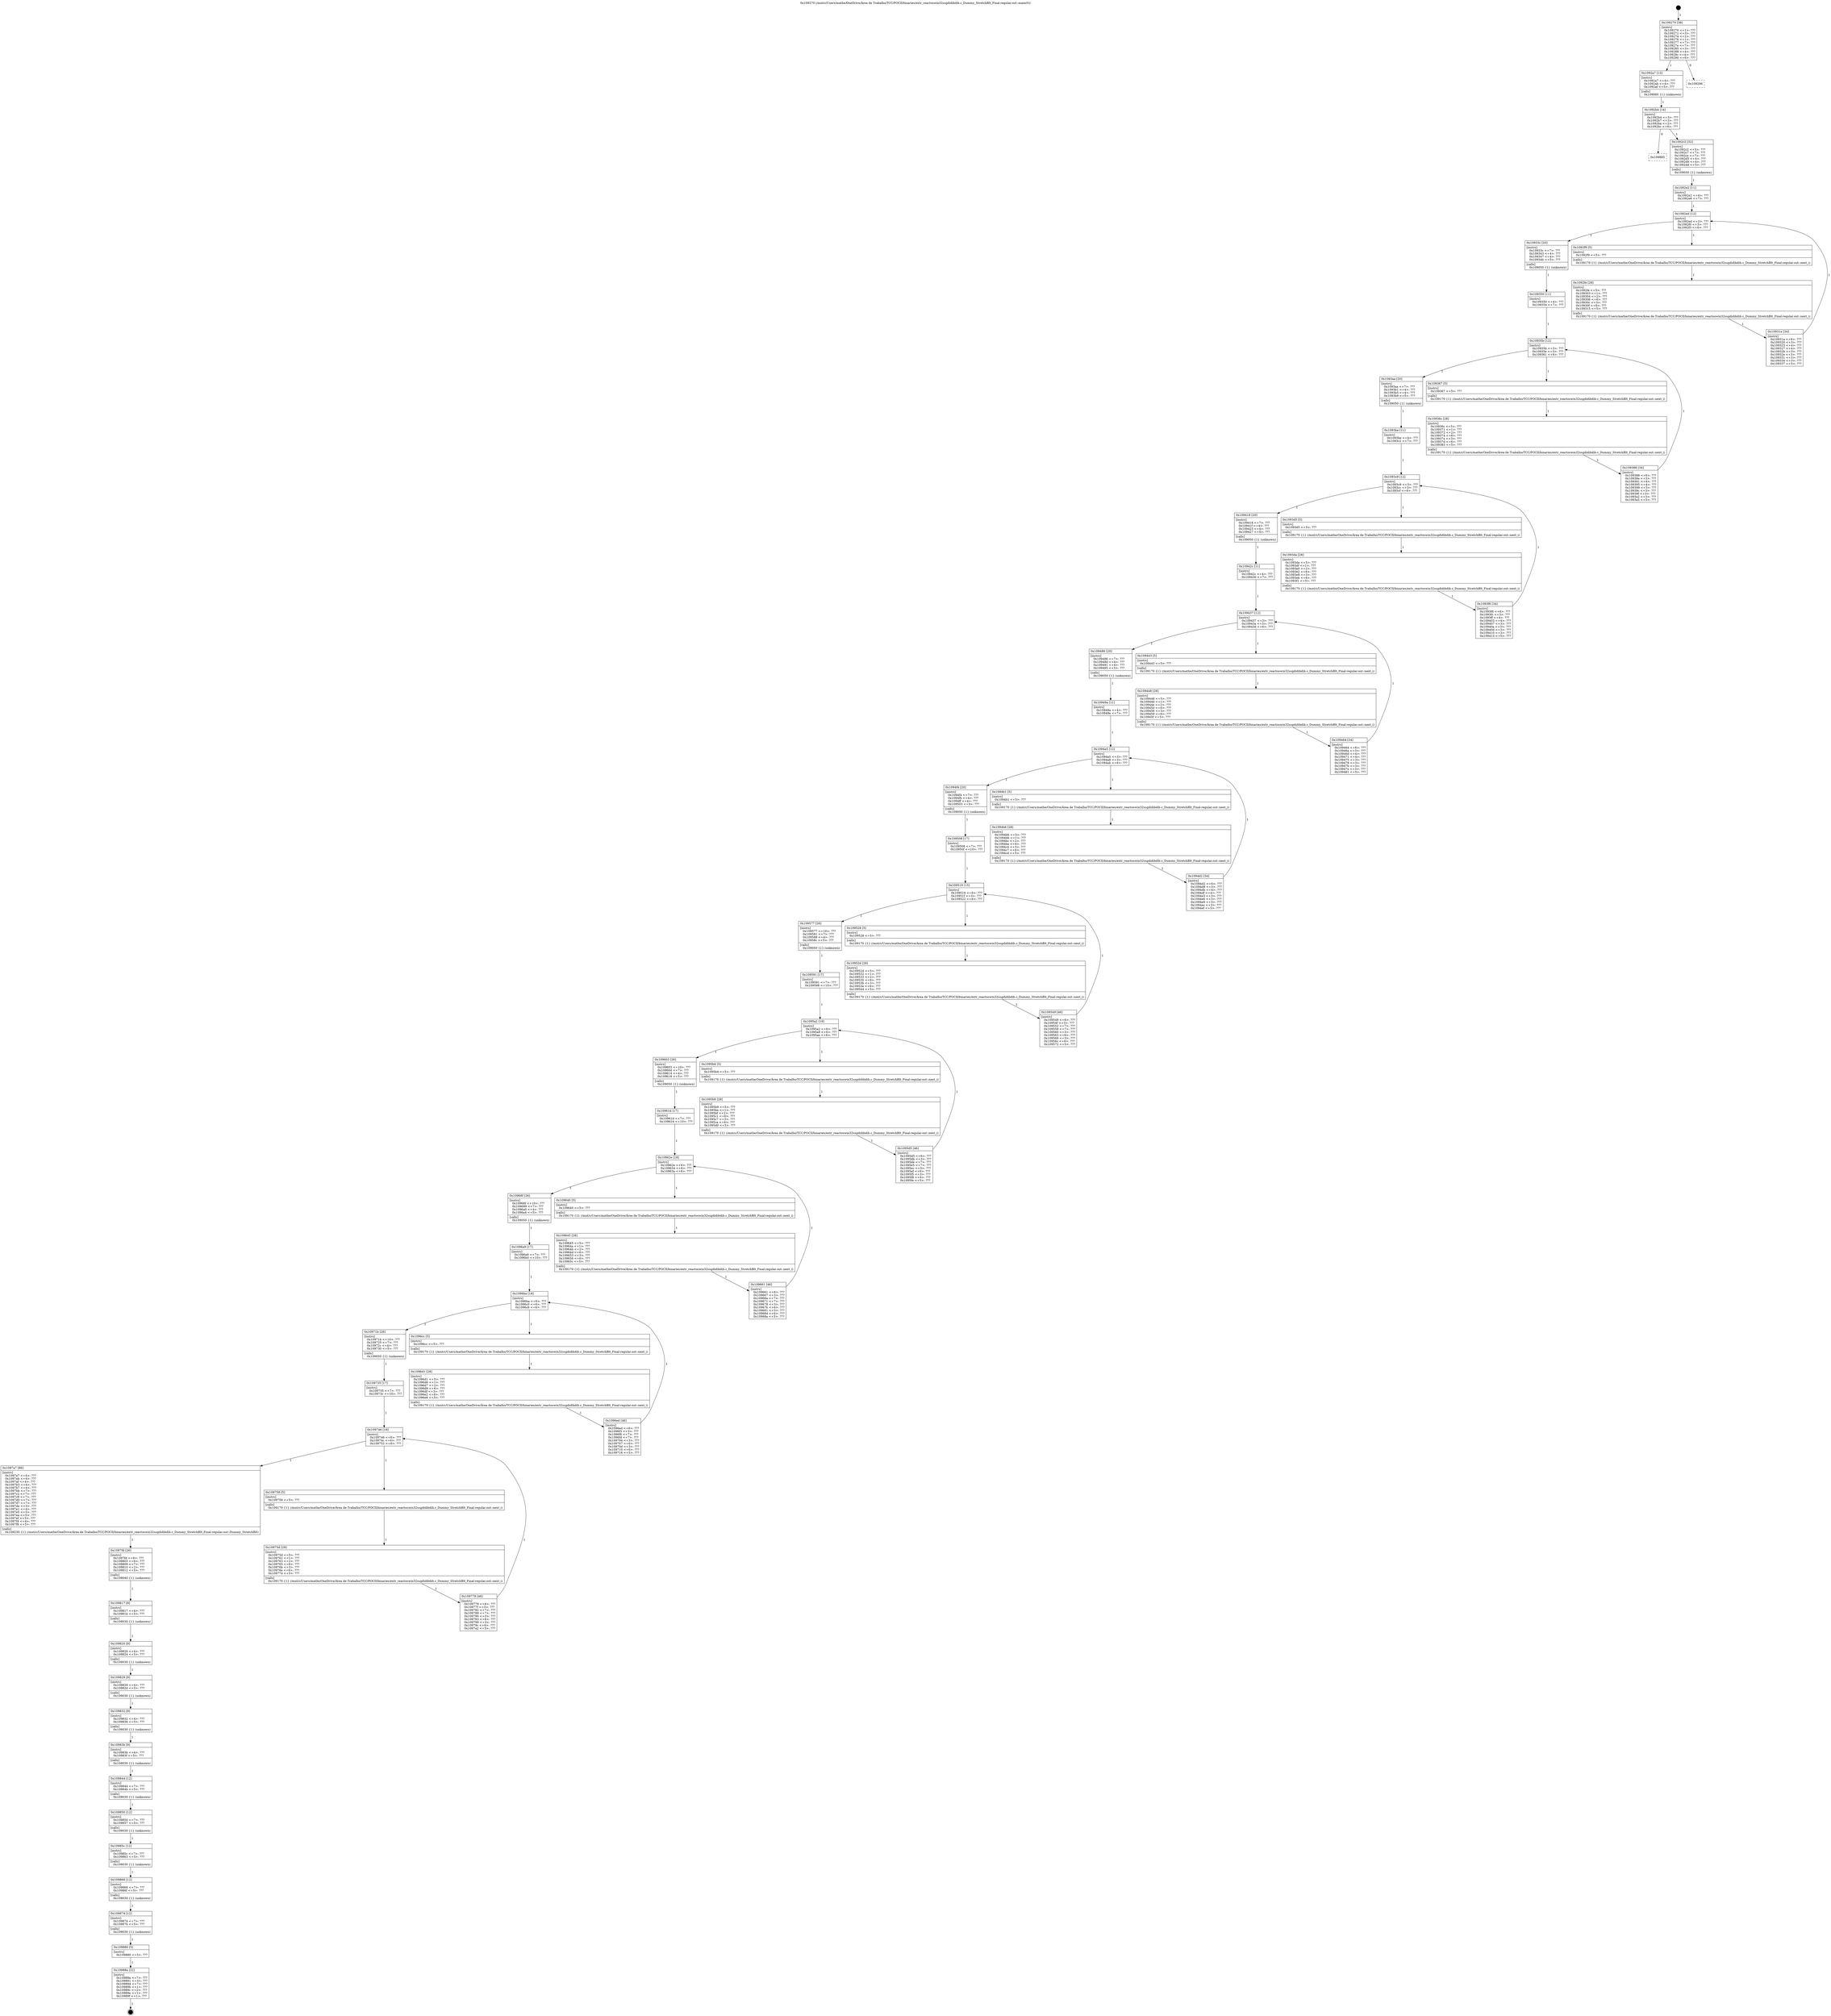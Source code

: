 digraph "0x109270" {
  label = "0x109270 (/mnt/c/Users/mathe/OneDrive/Área de Trabalho/TCC/POCII/binaries/extr_reactoswin32ssgdidibdib.c_Dummy_StretchBlt_Final-regular.out::main(0))"
  labelloc = "t"
  node[shape=record]

  Entry [label="",width=0.3,height=0.3,shape=circle,fillcolor=black,style=filled]
  "0x109270" [label="{
     0x109270 [38]\l
     | [instrs]\l
     &nbsp;&nbsp;0x109270 \<+1\>: ???\l
     &nbsp;&nbsp;0x109271 \<+3\>: ???\l
     &nbsp;&nbsp;0x109274 \<+2\>: ???\l
     &nbsp;&nbsp;0x109276 \<+1\>: ???\l
     &nbsp;&nbsp;0x109277 \<+7\>: ???\l
     &nbsp;&nbsp;0x10927e \<+7\>: ???\l
     &nbsp;&nbsp;0x109285 \<+3\>: ???\l
     &nbsp;&nbsp;0x109288 \<+4\>: ???\l
     &nbsp;&nbsp;0x10928c \<+4\>: ???\l
     &nbsp;&nbsp;0x109290 \<+6\>: ???\l
  }"]
  "0x1092a7" [label="{
     0x1092a7 [13]\l
     | [instrs]\l
     &nbsp;&nbsp;0x1092a7 \<+4\>: ???\l
     &nbsp;&nbsp;0x1092ab \<+4\>: ???\l
     &nbsp;&nbsp;0x1092af \<+5\>: ???\l
     | [calls]\l
     &nbsp;&nbsp;0x109060 \{1\} (unknown)\l
  }"]
  "0x109296" [label="{
     0x109296\l
  }", style=dashed]
  "0x1092b4" [label="{
     0x1092b4 [14]\l
     | [instrs]\l
     &nbsp;&nbsp;0x1092b4 \<+3\>: ???\l
     &nbsp;&nbsp;0x1092b7 \<+3\>: ???\l
     &nbsp;&nbsp;0x1092ba \<+2\>: ???\l
     &nbsp;&nbsp;0x1092bc \<+6\>: ???\l
  }"]
  "0x109885" [label="{
     0x109885\l
  }", style=dashed]
  "0x1092c2" [label="{
     0x1092c2 [32]\l
     | [instrs]\l
     &nbsp;&nbsp;0x1092c2 \<+5\>: ???\l
     &nbsp;&nbsp;0x1092c7 \<+7\>: ???\l
     &nbsp;&nbsp;0x1092ce \<+7\>: ???\l
     &nbsp;&nbsp;0x1092d5 \<+4\>: ???\l
     &nbsp;&nbsp;0x1092d9 \<+4\>: ???\l
     &nbsp;&nbsp;0x1092dd \<+5\>: ???\l
     | [calls]\l
     &nbsp;&nbsp;0x109050 \{1\} (unknown)\l
  }"]
  Exit [label="",width=0.3,height=0.3,shape=circle,fillcolor=black,style=filled,peripheries=2]
  "0x1092ed" [label="{
     0x1092ed [12]\l
     | [instrs]\l
     &nbsp;&nbsp;0x1092ed \<+3\>: ???\l
     &nbsp;&nbsp;0x1092f0 \<+3\>: ???\l
     &nbsp;&nbsp;0x1092f3 \<+6\>: ???\l
  }"]
  "0x10933c" [label="{
     0x10933c [20]\l
     | [instrs]\l
     &nbsp;&nbsp;0x10933c \<+7\>: ???\l
     &nbsp;&nbsp;0x109343 \<+4\>: ???\l
     &nbsp;&nbsp;0x109347 \<+4\>: ???\l
     &nbsp;&nbsp;0x10934b \<+5\>: ???\l
     | [calls]\l
     &nbsp;&nbsp;0x109050 \{1\} (unknown)\l
  }"]
  "0x1092f9" [label="{
     0x1092f9 [5]\l
     | [instrs]\l
     &nbsp;&nbsp;0x1092f9 \<+5\>: ???\l
     | [calls]\l
     &nbsp;&nbsp;0x109170 \{1\} (/mnt/c/Users/mathe/OneDrive/Área de Trabalho/TCC/POCII/binaries/extr_reactoswin32ssgdidibdib.c_Dummy_StretchBlt_Final-regular.out::next_i)\l
  }"]
  "0x1092fe" [label="{
     0x1092fe [28]\l
     | [instrs]\l
     &nbsp;&nbsp;0x1092fe \<+5\>: ???\l
     &nbsp;&nbsp;0x109303 \<+1\>: ???\l
     &nbsp;&nbsp;0x109304 \<+2\>: ???\l
     &nbsp;&nbsp;0x109306 \<+6\>: ???\l
     &nbsp;&nbsp;0x10930c \<+3\>: ???\l
     &nbsp;&nbsp;0x10930f \<+6\>: ???\l
     &nbsp;&nbsp;0x109315 \<+5\>: ???\l
     | [calls]\l
     &nbsp;&nbsp;0x109170 \{1\} (/mnt/c/Users/mathe/OneDrive/Área de Trabalho/TCC/POCII/binaries/extr_reactoswin32ssgdidibdib.c_Dummy_StretchBlt_Final-regular.out::next_i)\l
  }"]
  "0x10931a" [label="{
     0x10931a [34]\l
     | [instrs]\l
     &nbsp;&nbsp;0x10931a \<+6\>: ???\l
     &nbsp;&nbsp;0x109320 \<+3\>: ???\l
     &nbsp;&nbsp;0x109323 \<+4\>: ???\l
     &nbsp;&nbsp;0x109327 \<+4\>: ???\l
     &nbsp;&nbsp;0x10932b \<+3\>: ???\l
     &nbsp;&nbsp;0x10932e \<+3\>: ???\l
     &nbsp;&nbsp;0x109331 \<+3\>: ???\l
     &nbsp;&nbsp;0x109334 \<+3\>: ???\l
     &nbsp;&nbsp;0x109337 \<+5\>: ???\l
  }"]
  "0x1092e2" [label="{
     0x1092e2 [11]\l
     | [instrs]\l
     &nbsp;&nbsp;0x1092e2 \<+4\>: ???\l
     &nbsp;&nbsp;0x1092e6 \<+7\>: ???\l
  }"]
  "0x10935b" [label="{
     0x10935b [12]\l
     | [instrs]\l
     &nbsp;&nbsp;0x10935b \<+3\>: ???\l
     &nbsp;&nbsp;0x10935e \<+3\>: ???\l
     &nbsp;&nbsp;0x109361 \<+6\>: ???\l
  }"]
  "0x1093aa" [label="{
     0x1093aa [20]\l
     | [instrs]\l
     &nbsp;&nbsp;0x1093aa \<+7\>: ???\l
     &nbsp;&nbsp;0x1093b1 \<+4\>: ???\l
     &nbsp;&nbsp;0x1093b5 \<+4\>: ???\l
     &nbsp;&nbsp;0x1093b9 \<+5\>: ???\l
     | [calls]\l
     &nbsp;&nbsp;0x109050 \{1\} (unknown)\l
  }"]
  "0x109367" [label="{
     0x109367 [5]\l
     | [instrs]\l
     &nbsp;&nbsp;0x109367 \<+5\>: ???\l
     | [calls]\l
     &nbsp;&nbsp;0x109170 \{1\} (/mnt/c/Users/mathe/OneDrive/Área de Trabalho/TCC/POCII/binaries/extr_reactoswin32ssgdidibdib.c_Dummy_StretchBlt_Final-regular.out::next_i)\l
  }"]
  "0x10936c" [label="{
     0x10936c [28]\l
     | [instrs]\l
     &nbsp;&nbsp;0x10936c \<+5\>: ???\l
     &nbsp;&nbsp;0x109371 \<+1\>: ???\l
     &nbsp;&nbsp;0x109372 \<+2\>: ???\l
     &nbsp;&nbsp;0x109374 \<+6\>: ???\l
     &nbsp;&nbsp;0x10937a \<+3\>: ???\l
     &nbsp;&nbsp;0x10937d \<+6\>: ???\l
     &nbsp;&nbsp;0x109383 \<+5\>: ???\l
     | [calls]\l
     &nbsp;&nbsp;0x109170 \{1\} (/mnt/c/Users/mathe/OneDrive/Área de Trabalho/TCC/POCII/binaries/extr_reactoswin32ssgdidibdib.c_Dummy_StretchBlt_Final-regular.out::next_i)\l
  }"]
  "0x109388" [label="{
     0x109388 [34]\l
     | [instrs]\l
     &nbsp;&nbsp;0x109388 \<+6\>: ???\l
     &nbsp;&nbsp;0x10938e \<+3\>: ???\l
     &nbsp;&nbsp;0x109391 \<+4\>: ???\l
     &nbsp;&nbsp;0x109395 \<+4\>: ???\l
     &nbsp;&nbsp;0x109399 \<+3\>: ???\l
     &nbsp;&nbsp;0x10939c \<+3\>: ???\l
     &nbsp;&nbsp;0x10939f \<+3\>: ???\l
     &nbsp;&nbsp;0x1093a2 \<+3\>: ???\l
     &nbsp;&nbsp;0x1093a5 \<+5\>: ???\l
  }"]
  "0x109350" [label="{
     0x109350 [11]\l
     | [instrs]\l
     &nbsp;&nbsp;0x109350 \<+4\>: ???\l
     &nbsp;&nbsp;0x109354 \<+7\>: ???\l
  }"]
  "0x1093c9" [label="{
     0x1093c9 [12]\l
     | [instrs]\l
     &nbsp;&nbsp;0x1093c9 \<+3\>: ???\l
     &nbsp;&nbsp;0x1093cc \<+3\>: ???\l
     &nbsp;&nbsp;0x1093cf \<+6\>: ???\l
  }"]
  "0x109418" [label="{
     0x109418 [20]\l
     | [instrs]\l
     &nbsp;&nbsp;0x109418 \<+7\>: ???\l
     &nbsp;&nbsp;0x10941f \<+4\>: ???\l
     &nbsp;&nbsp;0x109423 \<+4\>: ???\l
     &nbsp;&nbsp;0x109427 \<+5\>: ???\l
     | [calls]\l
     &nbsp;&nbsp;0x109050 \{1\} (unknown)\l
  }"]
  "0x1093d5" [label="{
     0x1093d5 [5]\l
     | [instrs]\l
     &nbsp;&nbsp;0x1093d5 \<+5\>: ???\l
     | [calls]\l
     &nbsp;&nbsp;0x109170 \{1\} (/mnt/c/Users/mathe/OneDrive/Área de Trabalho/TCC/POCII/binaries/extr_reactoswin32ssgdidibdib.c_Dummy_StretchBlt_Final-regular.out::next_i)\l
  }"]
  "0x1093da" [label="{
     0x1093da [28]\l
     | [instrs]\l
     &nbsp;&nbsp;0x1093da \<+5\>: ???\l
     &nbsp;&nbsp;0x1093df \<+1\>: ???\l
     &nbsp;&nbsp;0x1093e0 \<+2\>: ???\l
     &nbsp;&nbsp;0x1093e2 \<+6\>: ???\l
     &nbsp;&nbsp;0x1093e8 \<+3\>: ???\l
     &nbsp;&nbsp;0x1093eb \<+6\>: ???\l
     &nbsp;&nbsp;0x1093f1 \<+5\>: ???\l
     | [calls]\l
     &nbsp;&nbsp;0x109170 \{1\} (/mnt/c/Users/mathe/OneDrive/Área de Trabalho/TCC/POCII/binaries/extr_reactoswin32ssgdidibdib.c_Dummy_StretchBlt_Final-regular.out::next_i)\l
  }"]
  "0x1093f6" [label="{
     0x1093f6 [34]\l
     | [instrs]\l
     &nbsp;&nbsp;0x1093f6 \<+6\>: ???\l
     &nbsp;&nbsp;0x1093fc \<+3\>: ???\l
     &nbsp;&nbsp;0x1093ff \<+4\>: ???\l
     &nbsp;&nbsp;0x109403 \<+4\>: ???\l
     &nbsp;&nbsp;0x109407 \<+3\>: ???\l
     &nbsp;&nbsp;0x10940a \<+3\>: ???\l
     &nbsp;&nbsp;0x10940d \<+3\>: ???\l
     &nbsp;&nbsp;0x109410 \<+3\>: ???\l
     &nbsp;&nbsp;0x109413 \<+5\>: ???\l
  }"]
  "0x1093be" [label="{
     0x1093be [11]\l
     | [instrs]\l
     &nbsp;&nbsp;0x1093be \<+4\>: ???\l
     &nbsp;&nbsp;0x1093c2 \<+7\>: ???\l
  }"]
  "0x109437" [label="{
     0x109437 [12]\l
     | [instrs]\l
     &nbsp;&nbsp;0x109437 \<+3\>: ???\l
     &nbsp;&nbsp;0x10943a \<+3\>: ???\l
     &nbsp;&nbsp;0x10943d \<+6\>: ???\l
  }"]
  "0x109486" [label="{
     0x109486 [20]\l
     | [instrs]\l
     &nbsp;&nbsp;0x109486 \<+7\>: ???\l
     &nbsp;&nbsp;0x10948d \<+4\>: ???\l
     &nbsp;&nbsp;0x109491 \<+4\>: ???\l
     &nbsp;&nbsp;0x109495 \<+5\>: ???\l
     | [calls]\l
     &nbsp;&nbsp;0x109050 \{1\} (unknown)\l
  }"]
  "0x109443" [label="{
     0x109443 [5]\l
     | [instrs]\l
     &nbsp;&nbsp;0x109443 \<+5\>: ???\l
     | [calls]\l
     &nbsp;&nbsp;0x109170 \{1\} (/mnt/c/Users/mathe/OneDrive/Área de Trabalho/TCC/POCII/binaries/extr_reactoswin32ssgdidibdib.c_Dummy_StretchBlt_Final-regular.out::next_i)\l
  }"]
  "0x109448" [label="{
     0x109448 [28]\l
     | [instrs]\l
     &nbsp;&nbsp;0x109448 \<+5\>: ???\l
     &nbsp;&nbsp;0x10944d \<+1\>: ???\l
     &nbsp;&nbsp;0x10944e \<+2\>: ???\l
     &nbsp;&nbsp;0x109450 \<+6\>: ???\l
     &nbsp;&nbsp;0x109456 \<+3\>: ???\l
     &nbsp;&nbsp;0x109459 \<+6\>: ???\l
     &nbsp;&nbsp;0x10945f \<+5\>: ???\l
     | [calls]\l
     &nbsp;&nbsp;0x109170 \{1\} (/mnt/c/Users/mathe/OneDrive/Área de Trabalho/TCC/POCII/binaries/extr_reactoswin32ssgdidibdib.c_Dummy_StretchBlt_Final-regular.out::next_i)\l
  }"]
  "0x109464" [label="{
     0x109464 [34]\l
     | [instrs]\l
     &nbsp;&nbsp;0x109464 \<+6\>: ???\l
     &nbsp;&nbsp;0x10946a \<+3\>: ???\l
     &nbsp;&nbsp;0x10946d \<+4\>: ???\l
     &nbsp;&nbsp;0x109471 \<+4\>: ???\l
     &nbsp;&nbsp;0x109475 \<+3\>: ???\l
     &nbsp;&nbsp;0x109478 \<+3\>: ???\l
     &nbsp;&nbsp;0x10947b \<+3\>: ???\l
     &nbsp;&nbsp;0x10947e \<+3\>: ???\l
     &nbsp;&nbsp;0x109481 \<+5\>: ???\l
  }"]
  "0x10942c" [label="{
     0x10942c [11]\l
     | [instrs]\l
     &nbsp;&nbsp;0x10942c \<+4\>: ???\l
     &nbsp;&nbsp;0x109430 \<+7\>: ???\l
  }"]
  "0x1094a5" [label="{
     0x1094a5 [12]\l
     | [instrs]\l
     &nbsp;&nbsp;0x1094a5 \<+3\>: ???\l
     &nbsp;&nbsp;0x1094a8 \<+3\>: ???\l
     &nbsp;&nbsp;0x1094ab \<+6\>: ???\l
  }"]
  "0x1094f4" [label="{
     0x1094f4 [20]\l
     | [instrs]\l
     &nbsp;&nbsp;0x1094f4 \<+7\>: ???\l
     &nbsp;&nbsp;0x1094fb \<+4\>: ???\l
     &nbsp;&nbsp;0x1094ff \<+4\>: ???\l
     &nbsp;&nbsp;0x109503 \<+5\>: ???\l
     | [calls]\l
     &nbsp;&nbsp;0x109050 \{1\} (unknown)\l
  }"]
  "0x1094b1" [label="{
     0x1094b1 [5]\l
     | [instrs]\l
     &nbsp;&nbsp;0x1094b1 \<+5\>: ???\l
     | [calls]\l
     &nbsp;&nbsp;0x109170 \{1\} (/mnt/c/Users/mathe/OneDrive/Área de Trabalho/TCC/POCII/binaries/extr_reactoswin32ssgdidibdib.c_Dummy_StretchBlt_Final-regular.out::next_i)\l
  }"]
  "0x1094b6" [label="{
     0x1094b6 [28]\l
     | [instrs]\l
     &nbsp;&nbsp;0x1094b6 \<+5\>: ???\l
     &nbsp;&nbsp;0x1094bb \<+1\>: ???\l
     &nbsp;&nbsp;0x1094bc \<+2\>: ???\l
     &nbsp;&nbsp;0x1094be \<+6\>: ???\l
     &nbsp;&nbsp;0x1094c4 \<+3\>: ???\l
     &nbsp;&nbsp;0x1094c7 \<+6\>: ???\l
     &nbsp;&nbsp;0x1094cd \<+5\>: ???\l
     | [calls]\l
     &nbsp;&nbsp;0x109170 \{1\} (/mnt/c/Users/mathe/OneDrive/Área de Trabalho/TCC/POCII/binaries/extr_reactoswin32ssgdidibdib.c_Dummy_StretchBlt_Final-regular.out::next_i)\l
  }"]
  "0x1094d2" [label="{
     0x1094d2 [34]\l
     | [instrs]\l
     &nbsp;&nbsp;0x1094d2 \<+6\>: ???\l
     &nbsp;&nbsp;0x1094d8 \<+3\>: ???\l
     &nbsp;&nbsp;0x1094db \<+4\>: ???\l
     &nbsp;&nbsp;0x1094df \<+4\>: ???\l
     &nbsp;&nbsp;0x1094e3 \<+3\>: ???\l
     &nbsp;&nbsp;0x1094e6 \<+3\>: ???\l
     &nbsp;&nbsp;0x1094e9 \<+3\>: ???\l
     &nbsp;&nbsp;0x1094ec \<+3\>: ???\l
     &nbsp;&nbsp;0x1094ef \<+5\>: ???\l
  }"]
  "0x10949a" [label="{
     0x10949a [11]\l
     | [instrs]\l
     &nbsp;&nbsp;0x10949a \<+4\>: ???\l
     &nbsp;&nbsp;0x10949e \<+7\>: ???\l
  }"]
  "0x109519" [label="{
     0x109519 [15]\l
     | [instrs]\l
     &nbsp;&nbsp;0x109519 \<+6\>: ???\l
     &nbsp;&nbsp;0x10951f \<+3\>: ???\l
     &nbsp;&nbsp;0x109522 \<+6\>: ???\l
  }"]
  "0x109577" [label="{
     0x109577 [26]\l
     | [instrs]\l
     &nbsp;&nbsp;0x109577 \<+10\>: ???\l
     &nbsp;&nbsp;0x109581 \<+7\>: ???\l
     &nbsp;&nbsp;0x109588 \<+4\>: ???\l
     &nbsp;&nbsp;0x10958c \<+5\>: ???\l
     | [calls]\l
     &nbsp;&nbsp;0x109050 \{1\} (unknown)\l
  }"]
  "0x109528" [label="{
     0x109528 [5]\l
     | [instrs]\l
     &nbsp;&nbsp;0x109528 \<+5\>: ???\l
     | [calls]\l
     &nbsp;&nbsp;0x109170 \{1\} (/mnt/c/Users/mathe/OneDrive/Área de Trabalho/TCC/POCII/binaries/extr_reactoswin32ssgdidibdib.c_Dummy_StretchBlt_Final-regular.out::next_i)\l
  }"]
  "0x10952d" [label="{
     0x10952d [28]\l
     | [instrs]\l
     &nbsp;&nbsp;0x10952d \<+5\>: ???\l
     &nbsp;&nbsp;0x109532 \<+1\>: ???\l
     &nbsp;&nbsp;0x109533 \<+2\>: ???\l
     &nbsp;&nbsp;0x109535 \<+6\>: ???\l
     &nbsp;&nbsp;0x10953b \<+3\>: ???\l
     &nbsp;&nbsp;0x10953e \<+6\>: ???\l
     &nbsp;&nbsp;0x109544 \<+5\>: ???\l
     | [calls]\l
     &nbsp;&nbsp;0x109170 \{1\} (/mnt/c/Users/mathe/OneDrive/Área de Trabalho/TCC/POCII/binaries/extr_reactoswin32ssgdidibdib.c_Dummy_StretchBlt_Final-regular.out::next_i)\l
  }"]
  "0x109549" [label="{
     0x109549 [46]\l
     | [instrs]\l
     &nbsp;&nbsp;0x109549 \<+6\>: ???\l
     &nbsp;&nbsp;0x10954f \<+3\>: ???\l
     &nbsp;&nbsp;0x109552 \<+7\>: ???\l
     &nbsp;&nbsp;0x109559 \<+7\>: ???\l
     &nbsp;&nbsp;0x109560 \<+3\>: ???\l
     &nbsp;&nbsp;0x109563 \<+6\>: ???\l
     &nbsp;&nbsp;0x109569 \<+3\>: ???\l
     &nbsp;&nbsp;0x10956c \<+6\>: ???\l
     &nbsp;&nbsp;0x109572 \<+5\>: ???\l
  }"]
  "0x109508" [label="{
     0x109508 [17]\l
     | [instrs]\l
     &nbsp;&nbsp;0x109508 \<+7\>: ???\l
     &nbsp;&nbsp;0x10950f \<+10\>: ???\l
  }"]
  "0x1095a2" [label="{
     0x1095a2 [18]\l
     | [instrs]\l
     &nbsp;&nbsp;0x1095a2 \<+6\>: ???\l
     &nbsp;&nbsp;0x1095a8 \<+6\>: ???\l
     &nbsp;&nbsp;0x1095ae \<+6\>: ???\l
  }"]
  "0x109603" [label="{
     0x109603 [26]\l
     | [instrs]\l
     &nbsp;&nbsp;0x109603 \<+10\>: ???\l
     &nbsp;&nbsp;0x10960d \<+7\>: ???\l
     &nbsp;&nbsp;0x109614 \<+4\>: ???\l
     &nbsp;&nbsp;0x109618 \<+5\>: ???\l
     | [calls]\l
     &nbsp;&nbsp;0x109050 \{1\} (unknown)\l
  }"]
  "0x1095b4" [label="{
     0x1095b4 [5]\l
     | [instrs]\l
     &nbsp;&nbsp;0x1095b4 \<+5\>: ???\l
     | [calls]\l
     &nbsp;&nbsp;0x109170 \{1\} (/mnt/c/Users/mathe/OneDrive/Área de Trabalho/TCC/POCII/binaries/extr_reactoswin32ssgdidibdib.c_Dummy_StretchBlt_Final-regular.out::next_i)\l
  }"]
  "0x1095b9" [label="{
     0x1095b9 [28]\l
     | [instrs]\l
     &nbsp;&nbsp;0x1095b9 \<+5\>: ???\l
     &nbsp;&nbsp;0x1095be \<+1\>: ???\l
     &nbsp;&nbsp;0x1095bf \<+2\>: ???\l
     &nbsp;&nbsp;0x1095c1 \<+6\>: ???\l
     &nbsp;&nbsp;0x1095c7 \<+3\>: ???\l
     &nbsp;&nbsp;0x1095ca \<+6\>: ???\l
     &nbsp;&nbsp;0x1095d0 \<+5\>: ???\l
     | [calls]\l
     &nbsp;&nbsp;0x109170 \{1\} (/mnt/c/Users/mathe/OneDrive/Área de Trabalho/TCC/POCII/binaries/extr_reactoswin32ssgdidibdib.c_Dummy_StretchBlt_Final-regular.out::next_i)\l
  }"]
  "0x1095d5" [label="{
     0x1095d5 [46]\l
     | [instrs]\l
     &nbsp;&nbsp;0x1095d5 \<+6\>: ???\l
     &nbsp;&nbsp;0x1095db \<+3\>: ???\l
     &nbsp;&nbsp;0x1095de \<+7\>: ???\l
     &nbsp;&nbsp;0x1095e5 \<+7\>: ???\l
     &nbsp;&nbsp;0x1095ec \<+3\>: ???\l
     &nbsp;&nbsp;0x1095ef \<+6\>: ???\l
     &nbsp;&nbsp;0x1095f5 \<+3\>: ???\l
     &nbsp;&nbsp;0x1095f8 \<+6\>: ???\l
     &nbsp;&nbsp;0x1095fe \<+5\>: ???\l
  }"]
  "0x109591" [label="{
     0x109591 [17]\l
     | [instrs]\l
     &nbsp;&nbsp;0x109591 \<+7\>: ???\l
     &nbsp;&nbsp;0x109598 \<+10\>: ???\l
  }"]
  "0x10962e" [label="{
     0x10962e [18]\l
     | [instrs]\l
     &nbsp;&nbsp;0x10962e \<+6\>: ???\l
     &nbsp;&nbsp;0x109634 \<+6\>: ???\l
     &nbsp;&nbsp;0x10963a \<+6\>: ???\l
  }"]
  "0x10968f" [label="{
     0x10968f [26]\l
     | [instrs]\l
     &nbsp;&nbsp;0x10968f \<+10\>: ???\l
     &nbsp;&nbsp;0x109699 \<+7\>: ???\l
     &nbsp;&nbsp;0x1096a0 \<+4\>: ???\l
     &nbsp;&nbsp;0x1096a4 \<+5\>: ???\l
     | [calls]\l
     &nbsp;&nbsp;0x109050 \{1\} (unknown)\l
  }"]
  "0x109640" [label="{
     0x109640 [5]\l
     | [instrs]\l
     &nbsp;&nbsp;0x109640 \<+5\>: ???\l
     | [calls]\l
     &nbsp;&nbsp;0x109170 \{1\} (/mnt/c/Users/mathe/OneDrive/Área de Trabalho/TCC/POCII/binaries/extr_reactoswin32ssgdidibdib.c_Dummy_StretchBlt_Final-regular.out::next_i)\l
  }"]
  "0x109645" [label="{
     0x109645 [28]\l
     | [instrs]\l
     &nbsp;&nbsp;0x109645 \<+5\>: ???\l
     &nbsp;&nbsp;0x10964a \<+1\>: ???\l
     &nbsp;&nbsp;0x10964b \<+2\>: ???\l
     &nbsp;&nbsp;0x10964d \<+6\>: ???\l
     &nbsp;&nbsp;0x109653 \<+3\>: ???\l
     &nbsp;&nbsp;0x109656 \<+6\>: ???\l
     &nbsp;&nbsp;0x10965c \<+5\>: ???\l
     | [calls]\l
     &nbsp;&nbsp;0x109170 \{1\} (/mnt/c/Users/mathe/OneDrive/Área de Trabalho/TCC/POCII/binaries/extr_reactoswin32ssgdidibdib.c_Dummy_StretchBlt_Final-regular.out::next_i)\l
  }"]
  "0x109661" [label="{
     0x109661 [46]\l
     | [instrs]\l
     &nbsp;&nbsp;0x109661 \<+6\>: ???\l
     &nbsp;&nbsp;0x109667 \<+3\>: ???\l
     &nbsp;&nbsp;0x10966a \<+7\>: ???\l
     &nbsp;&nbsp;0x109671 \<+7\>: ???\l
     &nbsp;&nbsp;0x109678 \<+3\>: ???\l
     &nbsp;&nbsp;0x10967b \<+6\>: ???\l
     &nbsp;&nbsp;0x109681 \<+3\>: ???\l
     &nbsp;&nbsp;0x109684 \<+6\>: ???\l
     &nbsp;&nbsp;0x10968a \<+5\>: ???\l
  }"]
  "0x10961d" [label="{
     0x10961d [17]\l
     | [instrs]\l
     &nbsp;&nbsp;0x10961d \<+7\>: ???\l
     &nbsp;&nbsp;0x109624 \<+10\>: ???\l
  }"]
  "0x1096ba" [label="{
     0x1096ba [18]\l
     | [instrs]\l
     &nbsp;&nbsp;0x1096ba \<+6\>: ???\l
     &nbsp;&nbsp;0x1096c0 \<+6\>: ???\l
     &nbsp;&nbsp;0x1096c6 \<+6\>: ???\l
  }"]
  "0x10971b" [label="{
     0x10971b [26]\l
     | [instrs]\l
     &nbsp;&nbsp;0x10971b \<+10\>: ???\l
     &nbsp;&nbsp;0x109725 \<+7\>: ???\l
     &nbsp;&nbsp;0x10972c \<+4\>: ???\l
     &nbsp;&nbsp;0x109730 \<+5\>: ???\l
     | [calls]\l
     &nbsp;&nbsp;0x109050 \{1\} (unknown)\l
  }"]
  "0x1096cc" [label="{
     0x1096cc [5]\l
     | [instrs]\l
     &nbsp;&nbsp;0x1096cc \<+5\>: ???\l
     | [calls]\l
     &nbsp;&nbsp;0x109170 \{1\} (/mnt/c/Users/mathe/OneDrive/Área de Trabalho/TCC/POCII/binaries/extr_reactoswin32ssgdidibdib.c_Dummy_StretchBlt_Final-regular.out::next_i)\l
  }"]
  "0x1096d1" [label="{
     0x1096d1 [28]\l
     | [instrs]\l
     &nbsp;&nbsp;0x1096d1 \<+5\>: ???\l
     &nbsp;&nbsp;0x1096d6 \<+1\>: ???\l
     &nbsp;&nbsp;0x1096d7 \<+2\>: ???\l
     &nbsp;&nbsp;0x1096d9 \<+6\>: ???\l
     &nbsp;&nbsp;0x1096df \<+3\>: ???\l
     &nbsp;&nbsp;0x1096e2 \<+6\>: ???\l
     &nbsp;&nbsp;0x1096e8 \<+5\>: ???\l
     | [calls]\l
     &nbsp;&nbsp;0x109170 \{1\} (/mnt/c/Users/mathe/OneDrive/Área de Trabalho/TCC/POCII/binaries/extr_reactoswin32ssgdidibdib.c_Dummy_StretchBlt_Final-regular.out::next_i)\l
  }"]
  "0x1096ed" [label="{
     0x1096ed [46]\l
     | [instrs]\l
     &nbsp;&nbsp;0x1096ed \<+6\>: ???\l
     &nbsp;&nbsp;0x1096f3 \<+3\>: ???\l
     &nbsp;&nbsp;0x1096f6 \<+7\>: ???\l
     &nbsp;&nbsp;0x1096fd \<+7\>: ???\l
     &nbsp;&nbsp;0x109704 \<+3\>: ???\l
     &nbsp;&nbsp;0x109707 \<+6\>: ???\l
     &nbsp;&nbsp;0x10970d \<+3\>: ???\l
     &nbsp;&nbsp;0x109710 \<+6\>: ???\l
     &nbsp;&nbsp;0x109716 \<+5\>: ???\l
  }"]
  "0x1096a9" [label="{
     0x1096a9 [17]\l
     | [instrs]\l
     &nbsp;&nbsp;0x1096a9 \<+7\>: ???\l
     &nbsp;&nbsp;0x1096b0 \<+10\>: ???\l
  }"]
  "0x109746" [label="{
     0x109746 [18]\l
     | [instrs]\l
     &nbsp;&nbsp;0x109746 \<+6\>: ???\l
     &nbsp;&nbsp;0x10974c \<+6\>: ???\l
     &nbsp;&nbsp;0x109752 \<+6\>: ???\l
  }"]
  "0x1097a7" [label="{
     0x1097a7 [86]\l
     | [instrs]\l
     &nbsp;&nbsp;0x1097a7 \<+4\>: ???\l
     &nbsp;&nbsp;0x1097ab \<+4\>: ???\l
     &nbsp;&nbsp;0x1097af \<+4\>: ???\l
     &nbsp;&nbsp;0x1097b3 \<+4\>: ???\l
     &nbsp;&nbsp;0x1097b7 \<+4\>: ???\l
     &nbsp;&nbsp;0x1097bb \<+7\>: ???\l
     &nbsp;&nbsp;0x1097c2 \<+7\>: ???\l
     &nbsp;&nbsp;0x1097c9 \<+7\>: ???\l
     &nbsp;&nbsp;0x1097d0 \<+7\>: ???\l
     &nbsp;&nbsp;0x1097d7 \<+7\>: ???\l
     &nbsp;&nbsp;0x1097de \<+3\>: ???\l
     &nbsp;&nbsp;0x1097e1 \<+4\>: ???\l
     &nbsp;&nbsp;0x1097e5 \<+5\>: ???\l
     &nbsp;&nbsp;0x1097ea \<+5\>: ???\l
     &nbsp;&nbsp;0x1097ef \<+5\>: ???\l
     &nbsp;&nbsp;0x1097f4 \<+4\>: ???\l
     &nbsp;&nbsp;0x1097f8 \<+5\>: ???\l
     | [calls]\l
     &nbsp;&nbsp;0x109230 \{1\} (/mnt/c/Users/mathe/OneDrive/Área de Trabalho/TCC/POCII/binaries/extr_reactoswin32ssgdidibdib.c_Dummy_StretchBlt_Final-regular.out::Dummy_StretchBlt)\l
  }"]
  "0x109758" [label="{
     0x109758 [5]\l
     | [instrs]\l
     &nbsp;&nbsp;0x109758 \<+5\>: ???\l
     | [calls]\l
     &nbsp;&nbsp;0x109170 \{1\} (/mnt/c/Users/mathe/OneDrive/Área de Trabalho/TCC/POCII/binaries/extr_reactoswin32ssgdidibdib.c_Dummy_StretchBlt_Final-regular.out::next_i)\l
  }"]
  "0x10975d" [label="{
     0x10975d [28]\l
     | [instrs]\l
     &nbsp;&nbsp;0x10975d \<+5\>: ???\l
     &nbsp;&nbsp;0x109762 \<+1\>: ???\l
     &nbsp;&nbsp;0x109763 \<+2\>: ???\l
     &nbsp;&nbsp;0x109765 \<+6\>: ???\l
     &nbsp;&nbsp;0x10976b \<+3\>: ???\l
     &nbsp;&nbsp;0x10976e \<+6\>: ???\l
     &nbsp;&nbsp;0x109774 \<+5\>: ???\l
     | [calls]\l
     &nbsp;&nbsp;0x109170 \{1\} (/mnt/c/Users/mathe/OneDrive/Área de Trabalho/TCC/POCII/binaries/extr_reactoswin32ssgdidibdib.c_Dummy_StretchBlt_Final-regular.out::next_i)\l
  }"]
  "0x109779" [label="{
     0x109779 [46]\l
     | [instrs]\l
     &nbsp;&nbsp;0x109779 \<+6\>: ???\l
     &nbsp;&nbsp;0x10977f \<+3\>: ???\l
     &nbsp;&nbsp;0x109782 \<+7\>: ???\l
     &nbsp;&nbsp;0x109789 \<+7\>: ???\l
     &nbsp;&nbsp;0x109790 \<+3\>: ???\l
     &nbsp;&nbsp;0x109793 \<+6\>: ???\l
     &nbsp;&nbsp;0x109799 \<+3\>: ???\l
     &nbsp;&nbsp;0x10979c \<+6\>: ???\l
     &nbsp;&nbsp;0x1097a2 \<+5\>: ???\l
  }"]
  "0x109735" [label="{
     0x109735 [17]\l
     | [instrs]\l
     &nbsp;&nbsp;0x109735 \<+7\>: ???\l
     &nbsp;&nbsp;0x10973c \<+10\>: ???\l
  }"]
  "0x1097fd" [label="{
     0x1097fd [26]\l
     | [instrs]\l
     &nbsp;&nbsp;0x1097fd \<+6\>: ???\l
     &nbsp;&nbsp;0x109803 \<+6\>: ???\l
     &nbsp;&nbsp;0x109809 \<+7\>: ???\l
     &nbsp;&nbsp;0x109810 \<+2\>: ???\l
     &nbsp;&nbsp;0x109812 \<+5\>: ???\l
     | [calls]\l
     &nbsp;&nbsp;0x109040 \{1\} (unknown)\l
  }"]
  "0x109817" [label="{
     0x109817 [9]\l
     | [instrs]\l
     &nbsp;&nbsp;0x109817 \<+4\>: ???\l
     &nbsp;&nbsp;0x10981b \<+5\>: ???\l
     | [calls]\l
     &nbsp;&nbsp;0x109030 \{1\} (unknown)\l
  }"]
  "0x109820" [label="{
     0x109820 [9]\l
     | [instrs]\l
     &nbsp;&nbsp;0x109820 \<+4\>: ???\l
     &nbsp;&nbsp;0x109824 \<+5\>: ???\l
     | [calls]\l
     &nbsp;&nbsp;0x109030 \{1\} (unknown)\l
  }"]
  "0x109829" [label="{
     0x109829 [9]\l
     | [instrs]\l
     &nbsp;&nbsp;0x109829 \<+4\>: ???\l
     &nbsp;&nbsp;0x10982d \<+5\>: ???\l
     | [calls]\l
     &nbsp;&nbsp;0x109030 \{1\} (unknown)\l
  }"]
  "0x109832" [label="{
     0x109832 [9]\l
     | [instrs]\l
     &nbsp;&nbsp;0x109832 \<+4\>: ???\l
     &nbsp;&nbsp;0x109836 \<+5\>: ???\l
     | [calls]\l
     &nbsp;&nbsp;0x109030 \{1\} (unknown)\l
  }"]
  "0x10983b" [label="{
     0x10983b [9]\l
     | [instrs]\l
     &nbsp;&nbsp;0x10983b \<+4\>: ???\l
     &nbsp;&nbsp;0x10983f \<+5\>: ???\l
     | [calls]\l
     &nbsp;&nbsp;0x109030 \{1\} (unknown)\l
  }"]
  "0x109844" [label="{
     0x109844 [12]\l
     | [instrs]\l
     &nbsp;&nbsp;0x109844 \<+7\>: ???\l
     &nbsp;&nbsp;0x10984b \<+5\>: ???\l
     | [calls]\l
     &nbsp;&nbsp;0x109030 \{1\} (unknown)\l
  }"]
  "0x109850" [label="{
     0x109850 [12]\l
     | [instrs]\l
     &nbsp;&nbsp;0x109850 \<+7\>: ???\l
     &nbsp;&nbsp;0x109857 \<+5\>: ???\l
     | [calls]\l
     &nbsp;&nbsp;0x109030 \{1\} (unknown)\l
  }"]
  "0x10985c" [label="{
     0x10985c [12]\l
     | [instrs]\l
     &nbsp;&nbsp;0x10985c \<+7\>: ???\l
     &nbsp;&nbsp;0x109863 \<+5\>: ???\l
     | [calls]\l
     &nbsp;&nbsp;0x109030 \{1\} (unknown)\l
  }"]
  "0x109868" [label="{
     0x109868 [12]\l
     | [instrs]\l
     &nbsp;&nbsp;0x109868 \<+7\>: ???\l
     &nbsp;&nbsp;0x10986f \<+5\>: ???\l
     | [calls]\l
     &nbsp;&nbsp;0x109030 \{1\} (unknown)\l
  }"]
  "0x109874" [label="{
     0x109874 [12]\l
     | [instrs]\l
     &nbsp;&nbsp;0x109874 \<+7\>: ???\l
     &nbsp;&nbsp;0x10987b \<+5\>: ???\l
     | [calls]\l
     &nbsp;&nbsp;0x109030 \{1\} (unknown)\l
  }"]
  "0x109880" [label="{
     0x109880 [5]\l
     | [instrs]\l
     &nbsp;&nbsp;0x109880 \<+5\>: ???\l
  }"]
  "0x10988a" [label="{
     0x10988a [22]\l
     | [instrs]\l
     &nbsp;&nbsp;0x10988a \<+7\>: ???\l
     &nbsp;&nbsp;0x109891 \<+3\>: ???\l
     &nbsp;&nbsp;0x109894 \<+7\>: ???\l
     &nbsp;&nbsp;0x10989b \<+1\>: ???\l
     &nbsp;&nbsp;0x10989c \<+2\>: ???\l
     &nbsp;&nbsp;0x10989e \<+1\>: ???\l
     &nbsp;&nbsp;0x10989f \<+1\>: ???\l
  }"]
  Entry -> "0x109270" [label=" 1"]
  "0x109270" -> "0x1092a7" [label=" 1"]
  "0x109270" -> "0x109296" [label=" 0"]
  "0x1092a7" -> "0x1092b4" [label=" 1"]
  "0x1092b4" -> "0x109885" [label=" 0"]
  "0x1092b4" -> "0x1092c2" [label=" 1"]
  "0x10988a" -> Exit [label=" 1"]
  "0x1092c2" -> "0x1092e2" [label=" 1"]
  "0x1092ed" -> "0x10933c" [label=" 1"]
  "0x1092ed" -> "0x1092f9" [label=" 1"]
  "0x1092f9" -> "0x1092fe" [label=" 1"]
  "0x1092fe" -> "0x10931a" [label=" 1"]
  "0x1092e2" -> "0x1092ed" [label=" 1"]
  "0x10931a" -> "0x1092ed" [label=" 1"]
  "0x10933c" -> "0x109350" [label=" 1"]
  "0x10935b" -> "0x1093aa" [label=" 1"]
  "0x10935b" -> "0x109367" [label=" 1"]
  "0x109367" -> "0x10936c" [label=" 1"]
  "0x10936c" -> "0x109388" [label=" 1"]
  "0x109350" -> "0x10935b" [label=" 1"]
  "0x109388" -> "0x10935b" [label=" 1"]
  "0x1093aa" -> "0x1093be" [label=" 1"]
  "0x1093c9" -> "0x109418" [label=" 1"]
  "0x1093c9" -> "0x1093d5" [label=" 1"]
  "0x1093d5" -> "0x1093da" [label=" 1"]
  "0x1093da" -> "0x1093f6" [label=" 1"]
  "0x1093be" -> "0x1093c9" [label=" 1"]
  "0x1093f6" -> "0x1093c9" [label=" 1"]
  "0x109418" -> "0x10942c" [label=" 1"]
  "0x109437" -> "0x109486" [label=" 1"]
  "0x109437" -> "0x109443" [label=" 1"]
  "0x109443" -> "0x109448" [label=" 1"]
  "0x109448" -> "0x109464" [label=" 1"]
  "0x10942c" -> "0x109437" [label=" 1"]
  "0x109464" -> "0x109437" [label=" 1"]
  "0x109486" -> "0x10949a" [label=" 1"]
  "0x1094a5" -> "0x1094f4" [label=" 1"]
  "0x1094a5" -> "0x1094b1" [label=" 1"]
  "0x1094b1" -> "0x1094b6" [label=" 1"]
  "0x1094b6" -> "0x1094d2" [label=" 1"]
  "0x10949a" -> "0x1094a5" [label=" 1"]
  "0x1094d2" -> "0x1094a5" [label=" 1"]
  "0x1094f4" -> "0x109508" [label=" 1"]
  "0x109519" -> "0x109577" [label=" 1"]
  "0x109519" -> "0x109528" [label=" 1"]
  "0x109528" -> "0x10952d" [label=" 1"]
  "0x10952d" -> "0x109549" [label=" 1"]
  "0x109508" -> "0x109519" [label=" 1"]
  "0x109549" -> "0x109519" [label=" 1"]
  "0x109577" -> "0x109591" [label=" 1"]
  "0x1095a2" -> "0x109603" [label=" 1"]
  "0x1095a2" -> "0x1095b4" [label=" 1"]
  "0x1095b4" -> "0x1095b9" [label=" 1"]
  "0x1095b9" -> "0x1095d5" [label=" 1"]
  "0x109591" -> "0x1095a2" [label=" 1"]
  "0x1095d5" -> "0x1095a2" [label=" 1"]
  "0x109603" -> "0x10961d" [label=" 1"]
  "0x10962e" -> "0x10968f" [label=" 1"]
  "0x10962e" -> "0x109640" [label=" 1"]
  "0x109640" -> "0x109645" [label=" 1"]
  "0x109645" -> "0x109661" [label=" 1"]
  "0x10961d" -> "0x10962e" [label=" 1"]
  "0x109661" -> "0x10962e" [label=" 1"]
  "0x10968f" -> "0x1096a9" [label=" 1"]
  "0x1096ba" -> "0x10971b" [label=" 1"]
  "0x1096ba" -> "0x1096cc" [label=" 1"]
  "0x1096cc" -> "0x1096d1" [label=" 1"]
  "0x1096d1" -> "0x1096ed" [label=" 1"]
  "0x1096a9" -> "0x1096ba" [label=" 1"]
  "0x1096ed" -> "0x1096ba" [label=" 1"]
  "0x10971b" -> "0x109735" [label=" 1"]
  "0x109746" -> "0x1097a7" [label=" 1"]
  "0x109746" -> "0x109758" [label=" 1"]
  "0x109758" -> "0x10975d" [label=" 1"]
  "0x10975d" -> "0x109779" [label=" 1"]
  "0x109735" -> "0x109746" [label=" 1"]
  "0x109779" -> "0x109746" [label=" 1"]
  "0x1097a7" -> "0x1097fd" [label=" 1"]
  "0x1097fd" -> "0x109817" [label=" 1"]
  "0x109817" -> "0x109820" [label=" 1"]
  "0x109820" -> "0x109829" [label=" 1"]
  "0x109829" -> "0x109832" [label=" 1"]
  "0x109832" -> "0x10983b" [label=" 1"]
  "0x10983b" -> "0x109844" [label=" 1"]
  "0x109844" -> "0x109850" [label=" 1"]
  "0x109850" -> "0x10985c" [label=" 1"]
  "0x10985c" -> "0x109868" [label=" 1"]
  "0x109868" -> "0x109874" [label=" 1"]
  "0x109874" -> "0x109880" [label=" 1"]
  "0x109880" -> "0x10988a" [label=" 1"]
}
